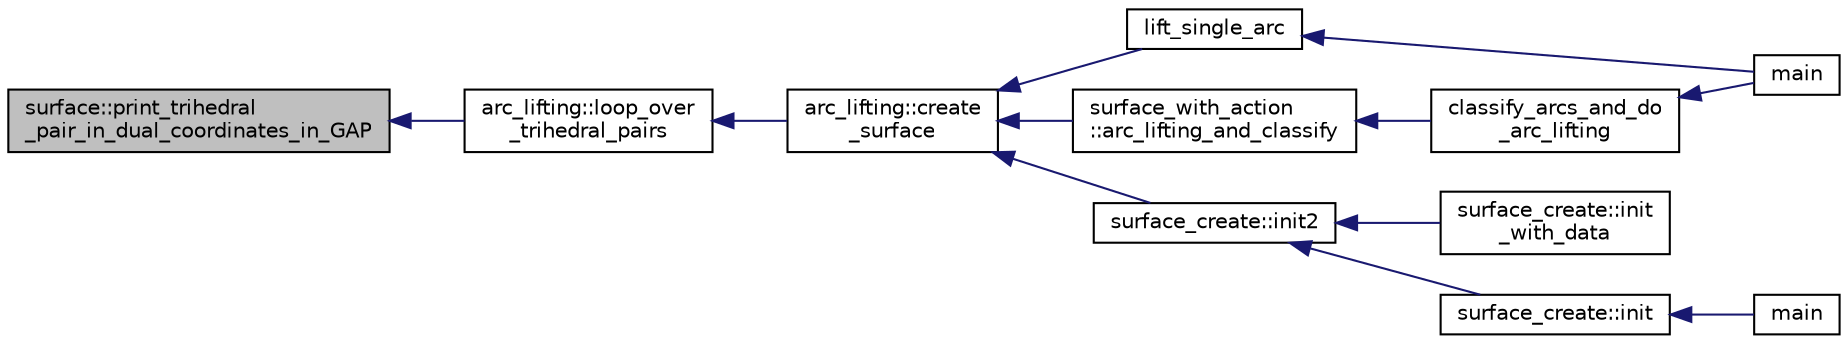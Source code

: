 digraph "surface::print_trihedral_pair_in_dual_coordinates_in_GAP"
{
  edge [fontname="Helvetica",fontsize="10",labelfontname="Helvetica",labelfontsize="10"];
  node [fontname="Helvetica",fontsize="10",shape=record];
  rankdir="LR";
  Node4873 [label="surface::print_trihedral\l_pair_in_dual_coordinates_in_GAP",height=0.2,width=0.4,color="black", fillcolor="grey75", style="filled", fontcolor="black"];
  Node4873 -> Node4874 [dir="back",color="midnightblue",fontsize="10",style="solid",fontname="Helvetica"];
  Node4874 [label="arc_lifting::loop_over\l_trihedral_pairs",height=0.2,width=0.4,color="black", fillcolor="white", style="filled",URL="$dc/db7/classarc__lifting.html#a30126f5ed4126d604c191aa4d1f7505a"];
  Node4874 -> Node4875 [dir="back",color="midnightblue",fontsize="10",style="solid",fontname="Helvetica"];
  Node4875 [label="arc_lifting::create\l_surface",height=0.2,width=0.4,color="black", fillcolor="white", style="filled",URL="$dc/db7/classarc__lifting.html#a2b1fd46281de9ff3fef00fc122d39b2b"];
  Node4875 -> Node4876 [dir="back",color="midnightblue",fontsize="10",style="solid",fontname="Helvetica"];
  Node4876 [label="lift_single_arc",height=0.2,width=0.4,color="black", fillcolor="white", style="filled",URL="$d6/dc3/arc__lifting__main_8_c.html#a0bdc148f70112959722a40cf9758d54b"];
  Node4876 -> Node4877 [dir="back",color="midnightblue",fontsize="10",style="solid",fontname="Helvetica"];
  Node4877 [label="main",height=0.2,width=0.4,color="black", fillcolor="white", style="filled",URL="$d6/dc3/arc__lifting__main_8_c.html#a217dbf8b442f20279ea00b898af96f52"];
  Node4875 -> Node4878 [dir="back",color="midnightblue",fontsize="10",style="solid",fontname="Helvetica"];
  Node4878 [label="surface_create::init2",height=0.2,width=0.4,color="black", fillcolor="white", style="filled",URL="$de/da4/classsurface__create.html#a0d600640f7dd62d5a6c36443effdab59"];
  Node4878 -> Node4879 [dir="back",color="midnightblue",fontsize="10",style="solid",fontname="Helvetica"];
  Node4879 [label="surface_create::init\l_with_data",height=0.2,width=0.4,color="black", fillcolor="white", style="filled",URL="$de/da4/classsurface__create.html#a9226f687139676532adb1aa971fbade2"];
  Node4878 -> Node4880 [dir="back",color="midnightblue",fontsize="10",style="solid",fontname="Helvetica"];
  Node4880 [label="surface_create::init",height=0.2,width=0.4,color="black", fillcolor="white", style="filled",URL="$de/da4/classsurface__create.html#ab0db5c12825f778e3caf8aa4da02eb06"];
  Node4880 -> Node4881 [dir="back",color="midnightblue",fontsize="10",style="solid",fontname="Helvetica"];
  Node4881 [label="main",height=0.2,width=0.4,color="black", fillcolor="white", style="filled",URL="$d2/dfa/create__surface__main_8_c.html#a217dbf8b442f20279ea00b898af96f52"];
  Node4875 -> Node4882 [dir="back",color="midnightblue",fontsize="10",style="solid",fontname="Helvetica"];
  Node4882 [label="surface_with_action\l::arc_lifting_and_classify",height=0.2,width=0.4,color="black", fillcolor="white", style="filled",URL="$d8/df9/classsurface__with__action.html#a62a3948f830c59e09ef94937650a07a4"];
  Node4882 -> Node4883 [dir="back",color="midnightblue",fontsize="10",style="solid",fontname="Helvetica"];
  Node4883 [label="classify_arcs_and_do\l_arc_lifting",height=0.2,width=0.4,color="black", fillcolor="white", style="filled",URL="$d6/dc3/arc__lifting__main_8_c.html#afdd7be16f16b8c71e9a72fe5f6a0b59c"];
  Node4883 -> Node4877 [dir="back",color="midnightblue",fontsize="10",style="solid",fontname="Helvetica"];
}
